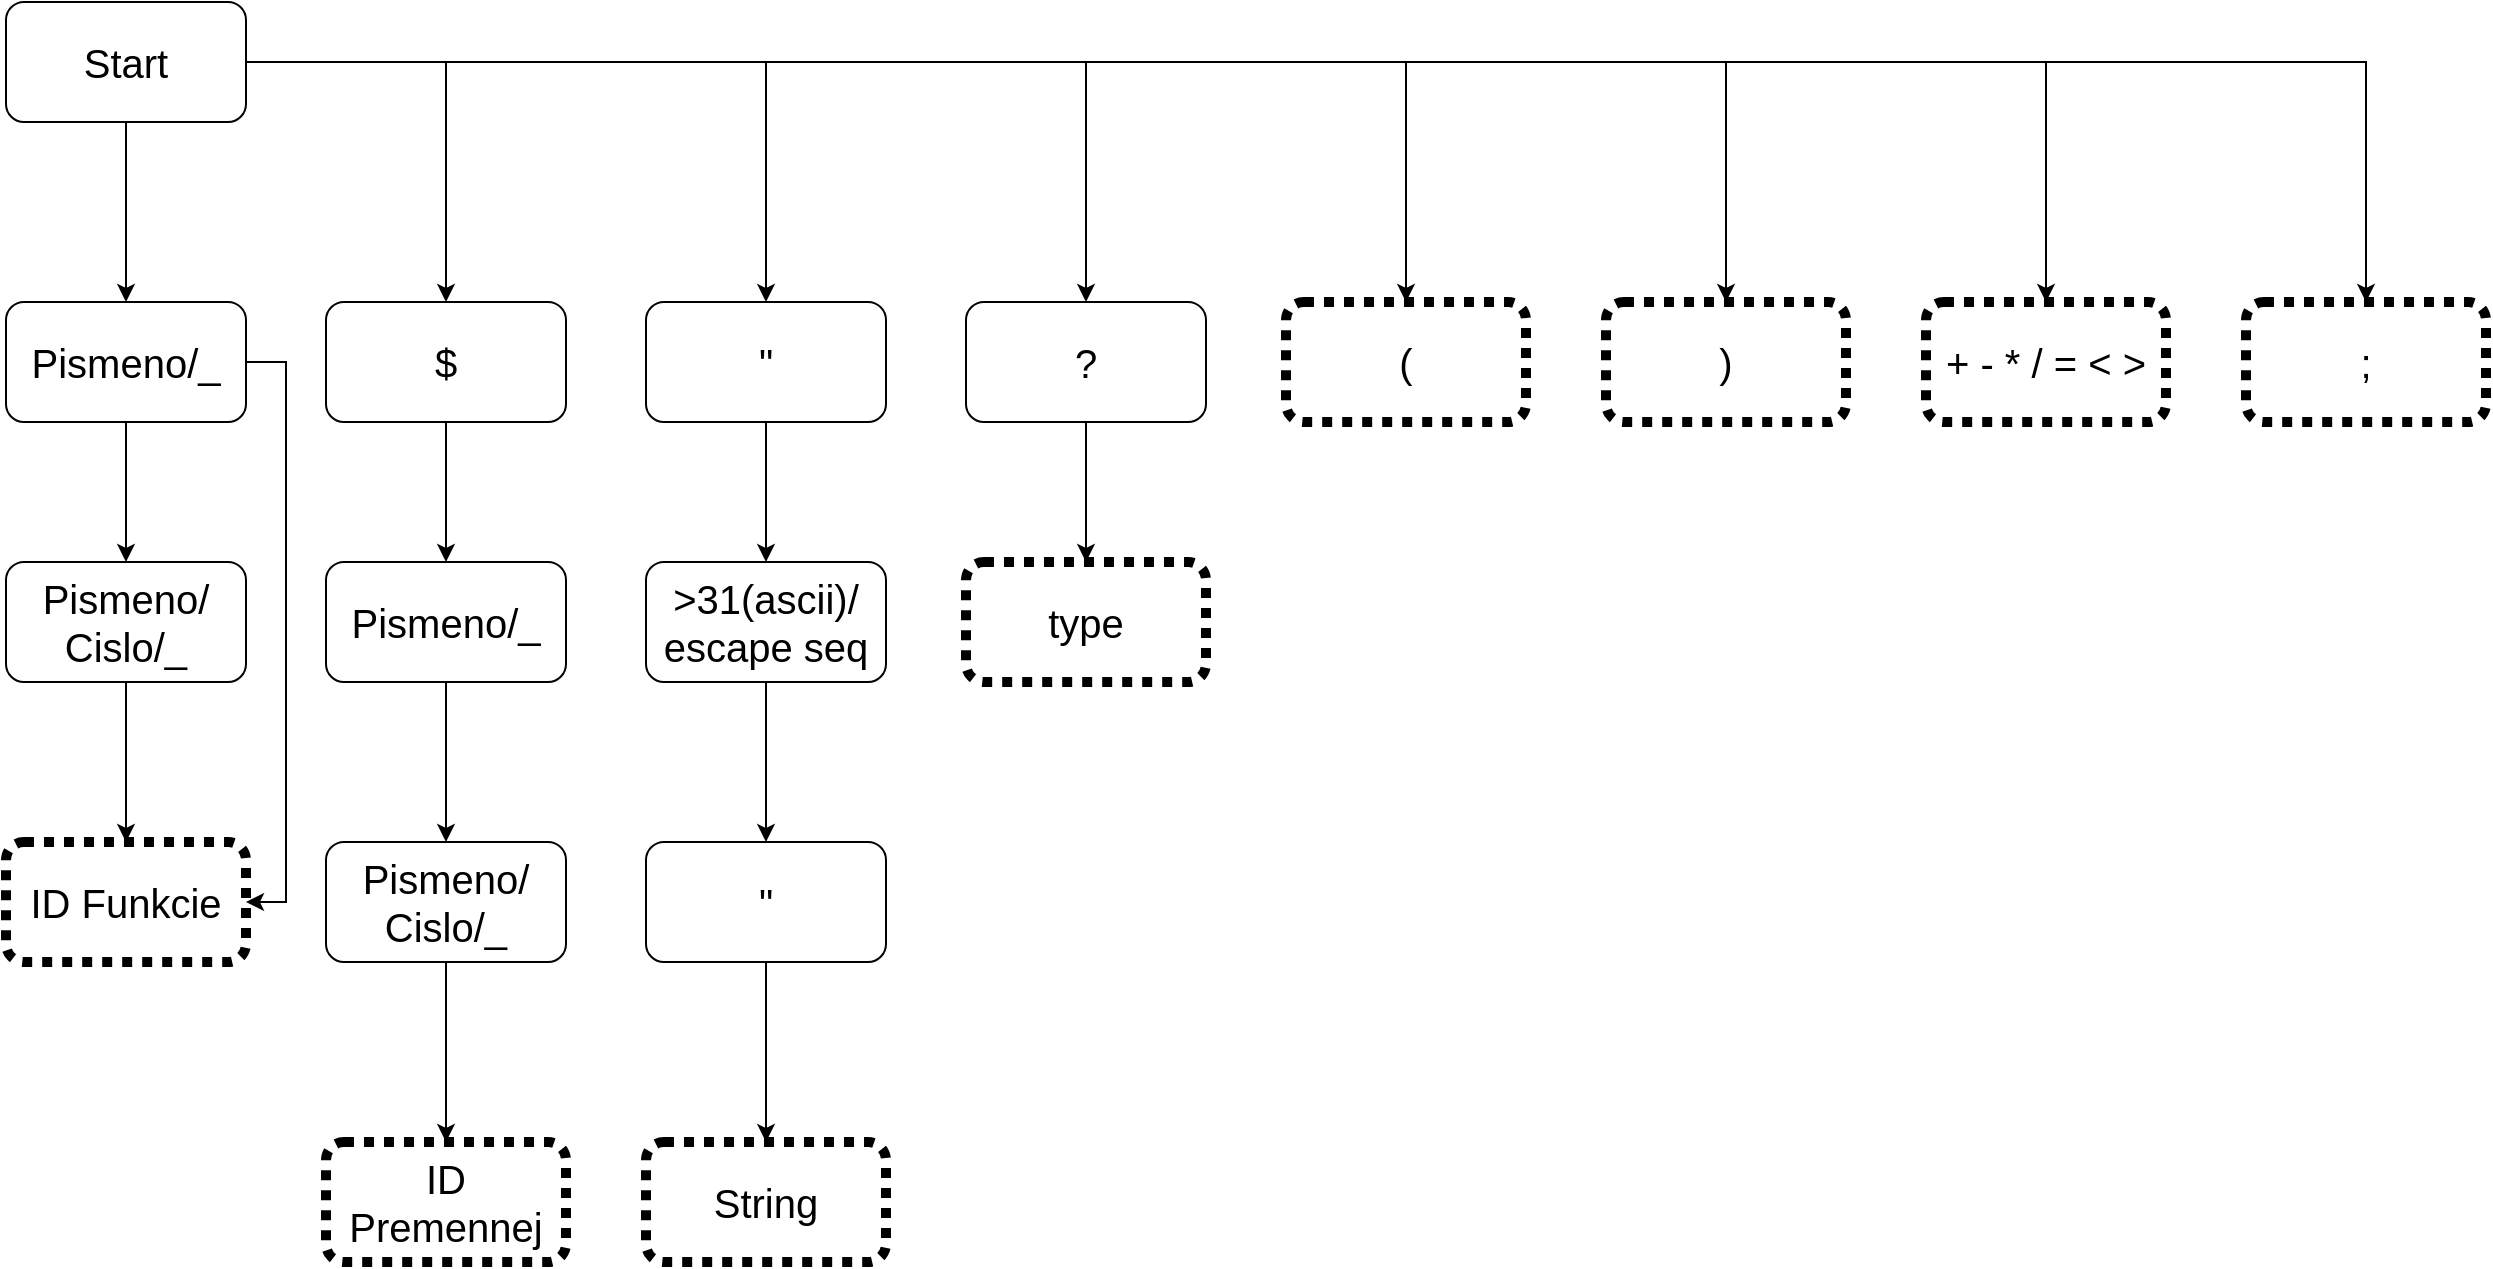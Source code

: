 <mxfile version="20.4.1" type="github">
  <diagram id="X971HgEmi0tyOYNt7ffj" name="Page-1">
    <mxGraphModel dx="2062" dy="1146" grid="1" gridSize="10" guides="1" tooltips="1" connect="1" arrows="1" fold="1" page="1" pageScale="1" pageWidth="850" pageHeight="1100" math="0" shadow="0">
      <root>
        <mxCell id="0" />
        <mxCell id="1" parent="0" />
        <mxCell id="o20e-HNHrHSyiWgQdIMh-4" style="edgeStyle=orthogonalEdgeStyle;rounded=0;orthogonalLoop=1;jettySize=auto;html=1;exitX=0.5;exitY=1;exitDx=0;exitDy=0;entryX=0.5;entryY=0;entryDx=0;entryDy=0;fontSize=20;" parent="1" source="UVT_qgRuw39aEJzPOKHG-2" target="o20e-HNHrHSyiWgQdIMh-1" edge="1">
          <mxGeometry relative="1" as="geometry" />
        </mxCell>
        <mxCell id="o20e-HNHrHSyiWgQdIMh-11" style="edgeStyle=orthogonalEdgeStyle;rounded=0;orthogonalLoop=1;jettySize=auto;html=1;exitX=1;exitY=0.5;exitDx=0;exitDy=0;entryX=0.5;entryY=0;entryDx=0;entryDy=0;fontSize=20;" parent="1" source="UVT_qgRuw39aEJzPOKHG-2" target="o20e-HNHrHSyiWgQdIMh-7" edge="1">
          <mxGeometry relative="1" as="geometry" />
        </mxCell>
        <mxCell id="o20e-HNHrHSyiWgQdIMh-22" style="edgeStyle=orthogonalEdgeStyle;rounded=0;orthogonalLoop=1;jettySize=auto;html=1;exitX=1;exitY=0.5;exitDx=0;exitDy=0;entryX=0.5;entryY=0;entryDx=0;entryDy=0;fontSize=20;" parent="1" source="UVT_qgRuw39aEJzPOKHG-2" target="o20e-HNHrHSyiWgQdIMh-16" edge="1">
          <mxGeometry relative="1" as="geometry" />
        </mxCell>
        <mxCell id="6ccI-WYBIURdCN76nXHD-2" style="edgeStyle=orthogonalEdgeStyle;rounded=0;orthogonalLoop=1;jettySize=auto;html=1;exitX=1;exitY=0.5;exitDx=0;exitDy=0;entryX=0.5;entryY=0;entryDx=0;entryDy=0;" edge="1" parent="1" source="UVT_qgRuw39aEJzPOKHG-2" target="6ccI-WYBIURdCN76nXHD-1">
          <mxGeometry relative="1" as="geometry" />
        </mxCell>
        <mxCell id="6ccI-WYBIURdCN76nXHD-4" style="edgeStyle=orthogonalEdgeStyle;rounded=0;orthogonalLoop=1;jettySize=auto;html=1;exitX=1;exitY=0.5;exitDx=0;exitDy=0;entryX=0.5;entryY=0;entryDx=0;entryDy=0;fontSize=20;" edge="1" parent="1" source="UVT_qgRuw39aEJzPOKHG-2" target="6ccI-WYBIURdCN76nXHD-3">
          <mxGeometry relative="1" as="geometry" />
        </mxCell>
        <mxCell id="6ccI-WYBIURdCN76nXHD-6" style="edgeStyle=orthogonalEdgeStyle;rounded=0;orthogonalLoop=1;jettySize=auto;html=1;exitX=1;exitY=0.5;exitDx=0;exitDy=0;entryX=0.5;entryY=0;entryDx=0;entryDy=0;fontSize=20;" edge="1" parent="1" source="UVT_qgRuw39aEJzPOKHG-2" target="6ccI-WYBIURdCN76nXHD-5">
          <mxGeometry relative="1" as="geometry" />
        </mxCell>
        <mxCell id="6ccI-WYBIURdCN76nXHD-7" style="edgeStyle=orthogonalEdgeStyle;rounded=0;orthogonalLoop=1;jettySize=auto;html=1;exitX=1;exitY=0.5;exitDx=0;exitDy=0;fontSize=20;entryX=0.5;entryY=0;entryDx=0;entryDy=0;" edge="1" parent="1" source="UVT_qgRuw39aEJzPOKHG-2" target="6ccI-WYBIURdCN76nXHD-8">
          <mxGeometry relative="1" as="geometry">
            <mxPoint x="1090" y="200" as="targetPoint" />
          </mxGeometry>
        </mxCell>
        <mxCell id="6ccI-WYBIURdCN76nXHD-11" style="edgeStyle=orthogonalEdgeStyle;rounded=0;orthogonalLoop=1;jettySize=auto;html=1;exitX=1;exitY=0.5;exitDx=0;exitDy=0;entryX=0.5;entryY=0;entryDx=0;entryDy=0;fontSize=20;" edge="1" parent="1" source="UVT_qgRuw39aEJzPOKHG-2" target="6ccI-WYBIURdCN76nXHD-9">
          <mxGeometry relative="1" as="geometry" />
        </mxCell>
        <mxCell id="UVT_qgRuw39aEJzPOKHG-2" value="&lt;font style=&quot;font-size: 20px;&quot;&gt;Start&lt;/font&gt;" style="rounded=1;whiteSpace=wrap;html=1;" parent="1" vertex="1">
          <mxGeometry x="60" y="50" width="120" height="60" as="geometry" />
        </mxCell>
        <mxCell id="UVT_qgRuw39aEJzPOKHG-3" value="ID Funkcie&lt;br&gt;" style="rounded=1;whiteSpace=wrap;html=1;fontSize=20;dashed=1;dashPattern=1 1;strokeWidth=5;" parent="1" vertex="1">
          <mxGeometry x="60" y="470" width="120" height="60" as="geometry" />
        </mxCell>
        <mxCell id="o20e-HNHrHSyiWgQdIMh-2" style="edgeStyle=orthogonalEdgeStyle;rounded=0;orthogonalLoop=1;jettySize=auto;html=1;exitX=1;exitY=0.5;exitDx=0;exitDy=0;entryX=1;entryY=0.5;entryDx=0;entryDy=0;fontSize=20;" parent="1" source="o20e-HNHrHSyiWgQdIMh-1" target="UVT_qgRuw39aEJzPOKHG-3" edge="1">
          <mxGeometry relative="1" as="geometry">
            <Array as="points">
              <mxPoint x="200" y="230" />
              <mxPoint x="200" y="500" />
            </Array>
          </mxGeometry>
        </mxCell>
        <mxCell id="o20e-HNHrHSyiWgQdIMh-5" style="edgeStyle=orthogonalEdgeStyle;rounded=0;orthogonalLoop=1;jettySize=auto;html=1;exitX=0.5;exitY=1;exitDx=0;exitDy=0;entryX=0.5;entryY=0;entryDx=0;entryDy=0;fontSize=20;" parent="1" source="o20e-HNHrHSyiWgQdIMh-1" target="o20e-HNHrHSyiWgQdIMh-3" edge="1">
          <mxGeometry relative="1" as="geometry" />
        </mxCell>
        <mxCell id="o20e-HNHrHSyiWgQdIMh-1" value="&lt;font style=&quot;font-size: 20px;&quot;&gt;Pismeno/_&lt;/font&gt;" style="rounded=1;whiteSpace=wrap;html=1;" parent="1" vertex="1">
          <mxGeometry x="60" y="200" width="120" height="60" as="geometry" />
        </mxCell>
        <mxCell id="o20e-HNHrHSyiWgQdIMh-6" style="edgeStyle=orthogonalEdgeStyle;rounded=0;orthogonalLoop=1;jettySize=auto;html=1;exitX=0.5;exitY=1;exitDx=0;exitDy=0;entryX=0.5;entryY=0;entryDx=0;entryDy=0;fontSize=20;" parent="1" source="o20e-HNHrHSyiWgQdIMh-3" target="UVT_qgRuw39aEJzPOKHG-3" edge="1">
          <mxGeometry relative="1" as="geometry" />
        </mxCell>
        <mxCell id="o20e-HNHrHSyiWgQdIMh-3" value="Pismeno/&lt;br&gt;Cislo/_" style="rounded=1;whiteSpace=wrap;html=1;strokeWidth=1;fontSize=20;" parent="1" vertex="1">
          <mxGeometry x="60" y="330" width="120" height="60" as="geometry" />
        </mxCell>
        <mxCell id="o20e-HNHrHSyiWgQdIMh-12" style="edgeStyle=orthogonalEdgeStyle;rounded=0;orthogonalLoop=1;jettySize=auto;html=1;exitX=0.5;exitY=1;exitDx=0;exitDy=0;entryX=0.5;entryY=0;entryDx=0;entryDy=0;fontSize=20;" parent="1" source="o20e-HNHrHSyiWgQdIMh-7" target="o20e-HNHrHSyiWgQdIMh-8" edge="1">
          <mxGeometry relative="1" as="geometry" />
        </mxCell>
        <mxCell id="o20e-HNHrHSyiWgQdIMh-7" value="$" style="rounded=1;whiteSpace=wrap;html=1;strokeWidth=1;fontSize=20;" parent="1" vertex="1">
          <mxGeometry x="220" y="200" width="120" height="60" as="geometry" />
        </mxCell>
        <mxCell id="o20e-HNHrHSyiWgQdIMh-13" style="edgeStyle=orthogonalEdgeStyle;rounded=0;orthogonalLoop=1;jettySize=auto;html=1;exitX=0.5;exitY=1;exitDx=0;exitDy=0;entryX=0.5;entryY=0;entryDx=0;entryDy=0;fontSize=20;" parent="1" source="o20e-HNHrHSyiWgQdIMh-8" target="o20e-HNHrHSyiWgQdIMh-9" edge="1">
          <mxGeometry relative="1" as="geometry" />
        </mxCell>
        <mxCell id="o20e-HNHrHSyiWgQdIMh-8" value="Pismeno/_" style="rounded=1;whiteSpace=wrap;html=1;strokeWidth=1;fontSize=20;" parent="1" vertex="1">
          <mxGeometry x="220" y="330" width="120" height="60" as="geometry" />
        </mxCell>
        <mxCell id="o20e-HNHrHSyiWgQdIMh-14" style="edgeStyle=orthogonalEdgeStyle;rounded=0;orthogonalLoop=1;jettySize=auto;html=1;exitX=0.5;exitY=1;exitDx=0;exitDy=0;entryX=0.5;entryY=0;entryDx=0;entryDy=0;fontSize=20;" parent="1" source="o20e-HNHrHSyiWgQdIMh-9" target="o20e-HNHrHSyiWgQdIMh-10" edge="1">
          <mxGeometry relative="1" as="geometry" />
        </mxCell>
        <mxCell id="o20e-HNHrHSyiWgQdIMh-9" value="Pismeno/&lt;br&gt;Cislo/_" style="rounded=1;whiteSpace=wrap;html=1;strokeWidth=1;fontSize=20;" parent="1" vertex="1">
          <mxGeometry x="220" y="470" width="120" height="60" as="geometry" />
        </mxCell>
        <mxCell id="o20e-HNHrHSyiWgQdIMh-10" value="ID&lt;br&gt;Premennej" style="rounded=1;whiteSpace=wrap;html=1;strokeWidth=5;fontSize=20;dashed=1;dashPattern=1 1;" parent="1" vertex="1">
          <mxGeometry x="220" y="620" width="120" height="60" as="geometry" />
        </mxCell>
        <mxCell id="o20e-HNHrHSyiWgQdIMh-15" value="String" style="rounded=1;whiteSpace=wrap;html=1;dashed=1;dashPattern=1 1;strokeWidth=5;fontSize=20;" parent="1" vertex="1">
          <mxGeometry x="380" y="620" width="120" height="60" as="geometry" />
        </mxCell>
        <mxCell id="o20e-HNHrHSyiWgQdIMh-18" style="edgeStyle=orthogonalEdgeStyle;rounded=0;orthogonalLoop=1;jettySize=auto;html=1;exitX=0.5;exitY=1;exitDx=0;exitDy=0;entryX=0.5;entryY=0;entryDx=0;entryDy=0;fontSize=20;" parent="1" source="o20e-HNHrHSyiWgQdIMh-16" target="o20e-HNHrHSyiWgQdIMh-17" edge="1">
          <mxGeometry relative="1" as="geometry" />
        </mxCell>
        <mxCell id="o20e-HNHrHSyiWgQdIMh-16" value="&quot;" style="rounded=1;whiteSpace=wrap;html=1;strokeWidth=1;fontSize=20;" parent="1" vertex="1">
          <mxGeometry x="380" y="200" width="120" height="60" as="geometry" />
        </mxCell>
        <mxCell id="o20e-HNHrHSyiWgQdIMh-20" style="edgeStyle=orthogonalEdgeStyle;rounded=0;orthogonalLoop=1;jettySize=auto;html=1;exitX=0.5;exitY=1;exitDx=0;exitDy=0;entryX=0.5;entryY=0;entryDx=0;entryDy=0;fontSize=20;" parent="1" source="o20e-HNHrHSyiWgQdIMh-17" target="o20e-HNHrHSyiWgQdIMh-19" edge="1">
          <mxGeometry relative="1" as="geometry" />
        </mxCell>
        <mxCell id="o20e-HNHrHSyiWgQdIMh-17" value="&amp;gt;31(ascii)/&lt;br&gt;escape seq" style="rounded=1;whiteSpace=wrap;html=1;strokeWidth=1;fontSize=20;" parent="1" vertex="1">
          <mxGeometry x="380" y="330" width="120" height="60" as="geometry" />
        </mxCell>
        <mxCell id="o20e-HNHrHSyiWgQdIMh-21" style="edgeStyle=orthogonalEdgeStyle;rounded=0;orthogonalLoop=1;jettySize=auto;html=1;exitX=0.5;exitY=1;exitDx=0;exitDy=0;entryX=0.5;entryY=0;entryDx=0;entryDy=0;fontSize=20;" parent="1" source="o20e-HNHrHSyiWgQdIMh-19" target="o20e-HNHrHSyiWgQdIMh-15" edge="1">
          <mxGeometry relative="1" as="geometry" />
        </mxCell>
        <mxCell id="o20e-HNHrHSyiWgQdIMh-19" value="&quot;" style="rounded=1;whiteSpace=wrap;html=1;strokeWidth=1;fontSize=20;" parent="1" vertex="1">
          <mxGeometry x="380" y="470" width="120" height="60" as="geometry" />
        </mxCell>
        <mxCell id="6ccI-WYBIURdCN76nXHD-1" value="&lt;font style=&quot;font-size: 20px;&quot;&gt;(&lt;/font&gt;" style="rounded=1;whiteSpace=wrap;html=1;strokeWidth=5;dashed=1;dashPattern=1 1;" vertex="1" parent="1">
          <mxGeometry x="700" y="200" width="120" height="60" as="geometry" />
        </mxCell>
        <mxCell id="6ccI-WYBIURdCN76nXHD-3" value="&lt;font style=&quot;font-size: 20px;&quot;&gt;)&lt;/font&gt;" style="rounded=1;whiteSpace=wrap;html=1;strokeWidth=5;dashed=1;dashPattern=1 1;" vertex="1" parent="1">
          <mxGeometry x="860" y="200" width="120" height="60" as="geometry" />
        </mxCell>
        <mxCell id="6ccI-WYBIURdCN76nXHD-5" value="+ - * / = &amp;lt; &amp;gt;" style="rounded=1;whiteSpace=wrap;html=1;dashed=1;dashPattern=1 1;strokeWidth=5;fontSize=20;" vertex="1" parent="1">
          <mxGeometry x="1020" y="200" width="120" height="60" as="geometry" />
        </mxCell>
        <mxCell id="6ccI-WYBIURdCN76nXHD-8" value=";" style="rounded=1;whiteSpace=wrap;html=1;dashed=1;dashPattern=1 1;strokeWidth=5;fontSize=20;" vertex="1" parent="1">
          <mxGeometry x="1180" y="200" width="120" height="60" as="geometry" />
        </mxCell>
        <mxCell id="6ccI-WYBIURdCN76nXHD-12" style="edgeStyle=orthogonalEdgeStyle;rounded=0;orthogonalLoop=1;jettySize=auto;html=1;exitX=0.5;exitY=1;exitDx=0;exitDy=0;entryX=0.5;entryY=0;entryDx=0;entryDy=0;fontSize=20;" edge="1" parent="1" source="6ccI-WYBIURdCN76nXHD-9" target="6ccI-WYBIURdCN76nXHD-10">
          <mxGeometry relative="1" as="geometry" />
        </mxCell>
        <mxCell id="6ccI-WYBIURdCN76nXHD-9" value="?" style="rounded=1;whiteSpace=wrap;html=1;strokeWidth=1;fontSize=20;" vertex="1" parent="1">
          <mxGeometry x="540" y="200" width="120" height="60" as="geometry" />
        </mxCell>
        <mxCell id="6ccI-WYBIURdCN76nXHD-10" value="type" style="rounded=1;whiteSpace=wrap;html=1;strokeWidth=5;fontSize=20;dashed=1;dashPattern=1 1;" vertex="1" parent="1">
          <mxGeometry x="540" y="330" width="120" height="60" as="geometry" />
        </mxCell>
      </root>
    </mxGraphModel>
  </diagram>
</mxfile>

